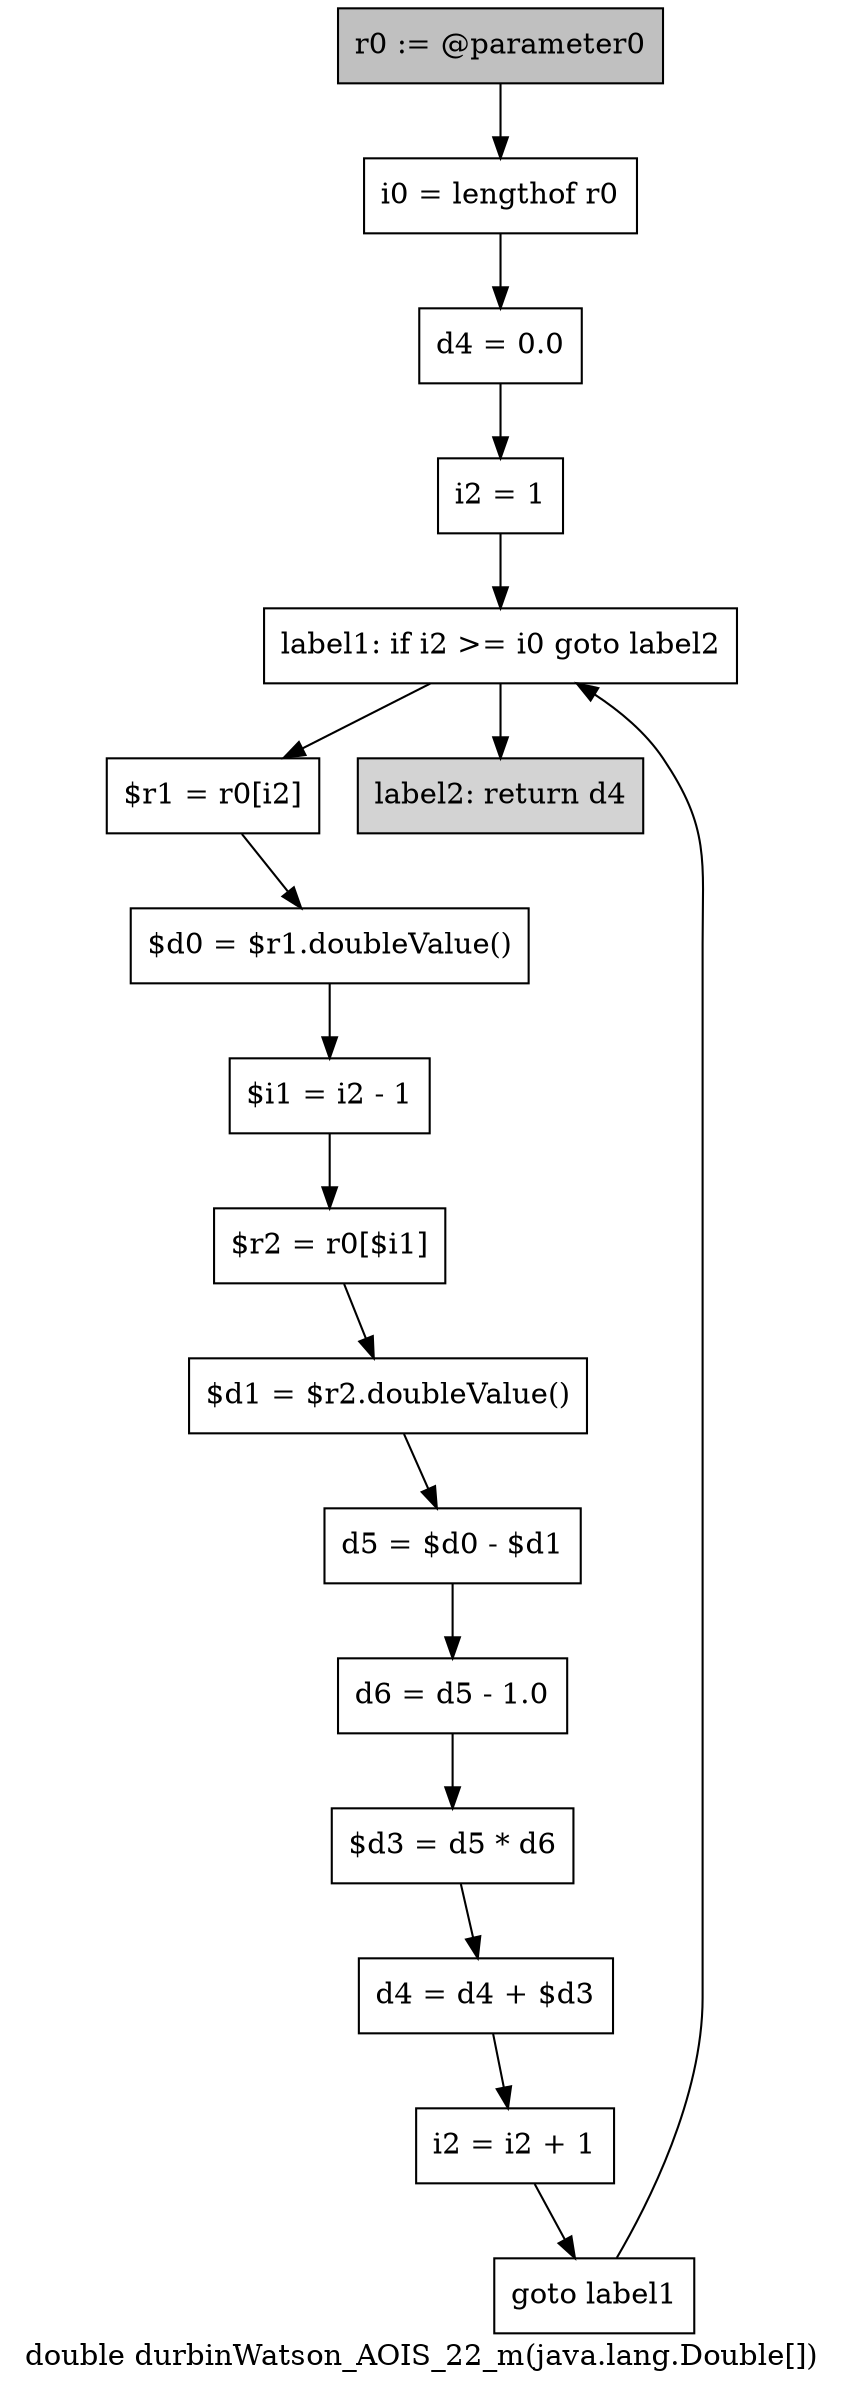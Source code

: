 digraph "double durbinWatson_AOIS_22_m(java.lang.Double[])" {
    label="double durbinWatson_AOIS_22_m(java.lang.Double[])";
    node [shape=box];
    "0" [style=filled,fillcolor=gray,label="r0 := @parameter0",];
    "1" [label="i0 = lengthof r0",];
    "0"->"1";
    "2" [label="d4 = 0.0",];
    "1"->"2";
    "3" [label="i2 = 1",];
    "2"->"3";
    "4" [label="label1: if i2 >= i0 goto label2",];
    "3"->"4";
    "5" [label="$r1 = r0[i2]",];
    "4"->"5";
    "16" [style=filled,fillcolor=lightgray,label="label2: return d4",];
    "4"->"16";
    "6" [label="$d0 = $r1.doubleValue()",];
    "5"->"6";
    "7" [label="$i1 = i2 - 1",];
    "6"->"7";
    "8" [label="$r2 = r0[$i1]",];
    "7"->"8";
    "9" [label="$d1 = $r2.doubleValue()",];
    "8"->"9";
    "10" [label="d5 = $d0 - $d1",];
    "9"->"10";
    "11" [label="d6 = d5 - 1.0",];
    "10"->"11";
    "12" [label="$d3 = d5 * d6",];
    "11"->"12";
    "13" [label="d4 = d4 + $d3",];
    "12"->"13";
    "14" [label="i2 = i2 + 1",];
    "13"->"14";
    "15" [label="goto label1",];
    "14"->"15";
    "15"->"4";
}

